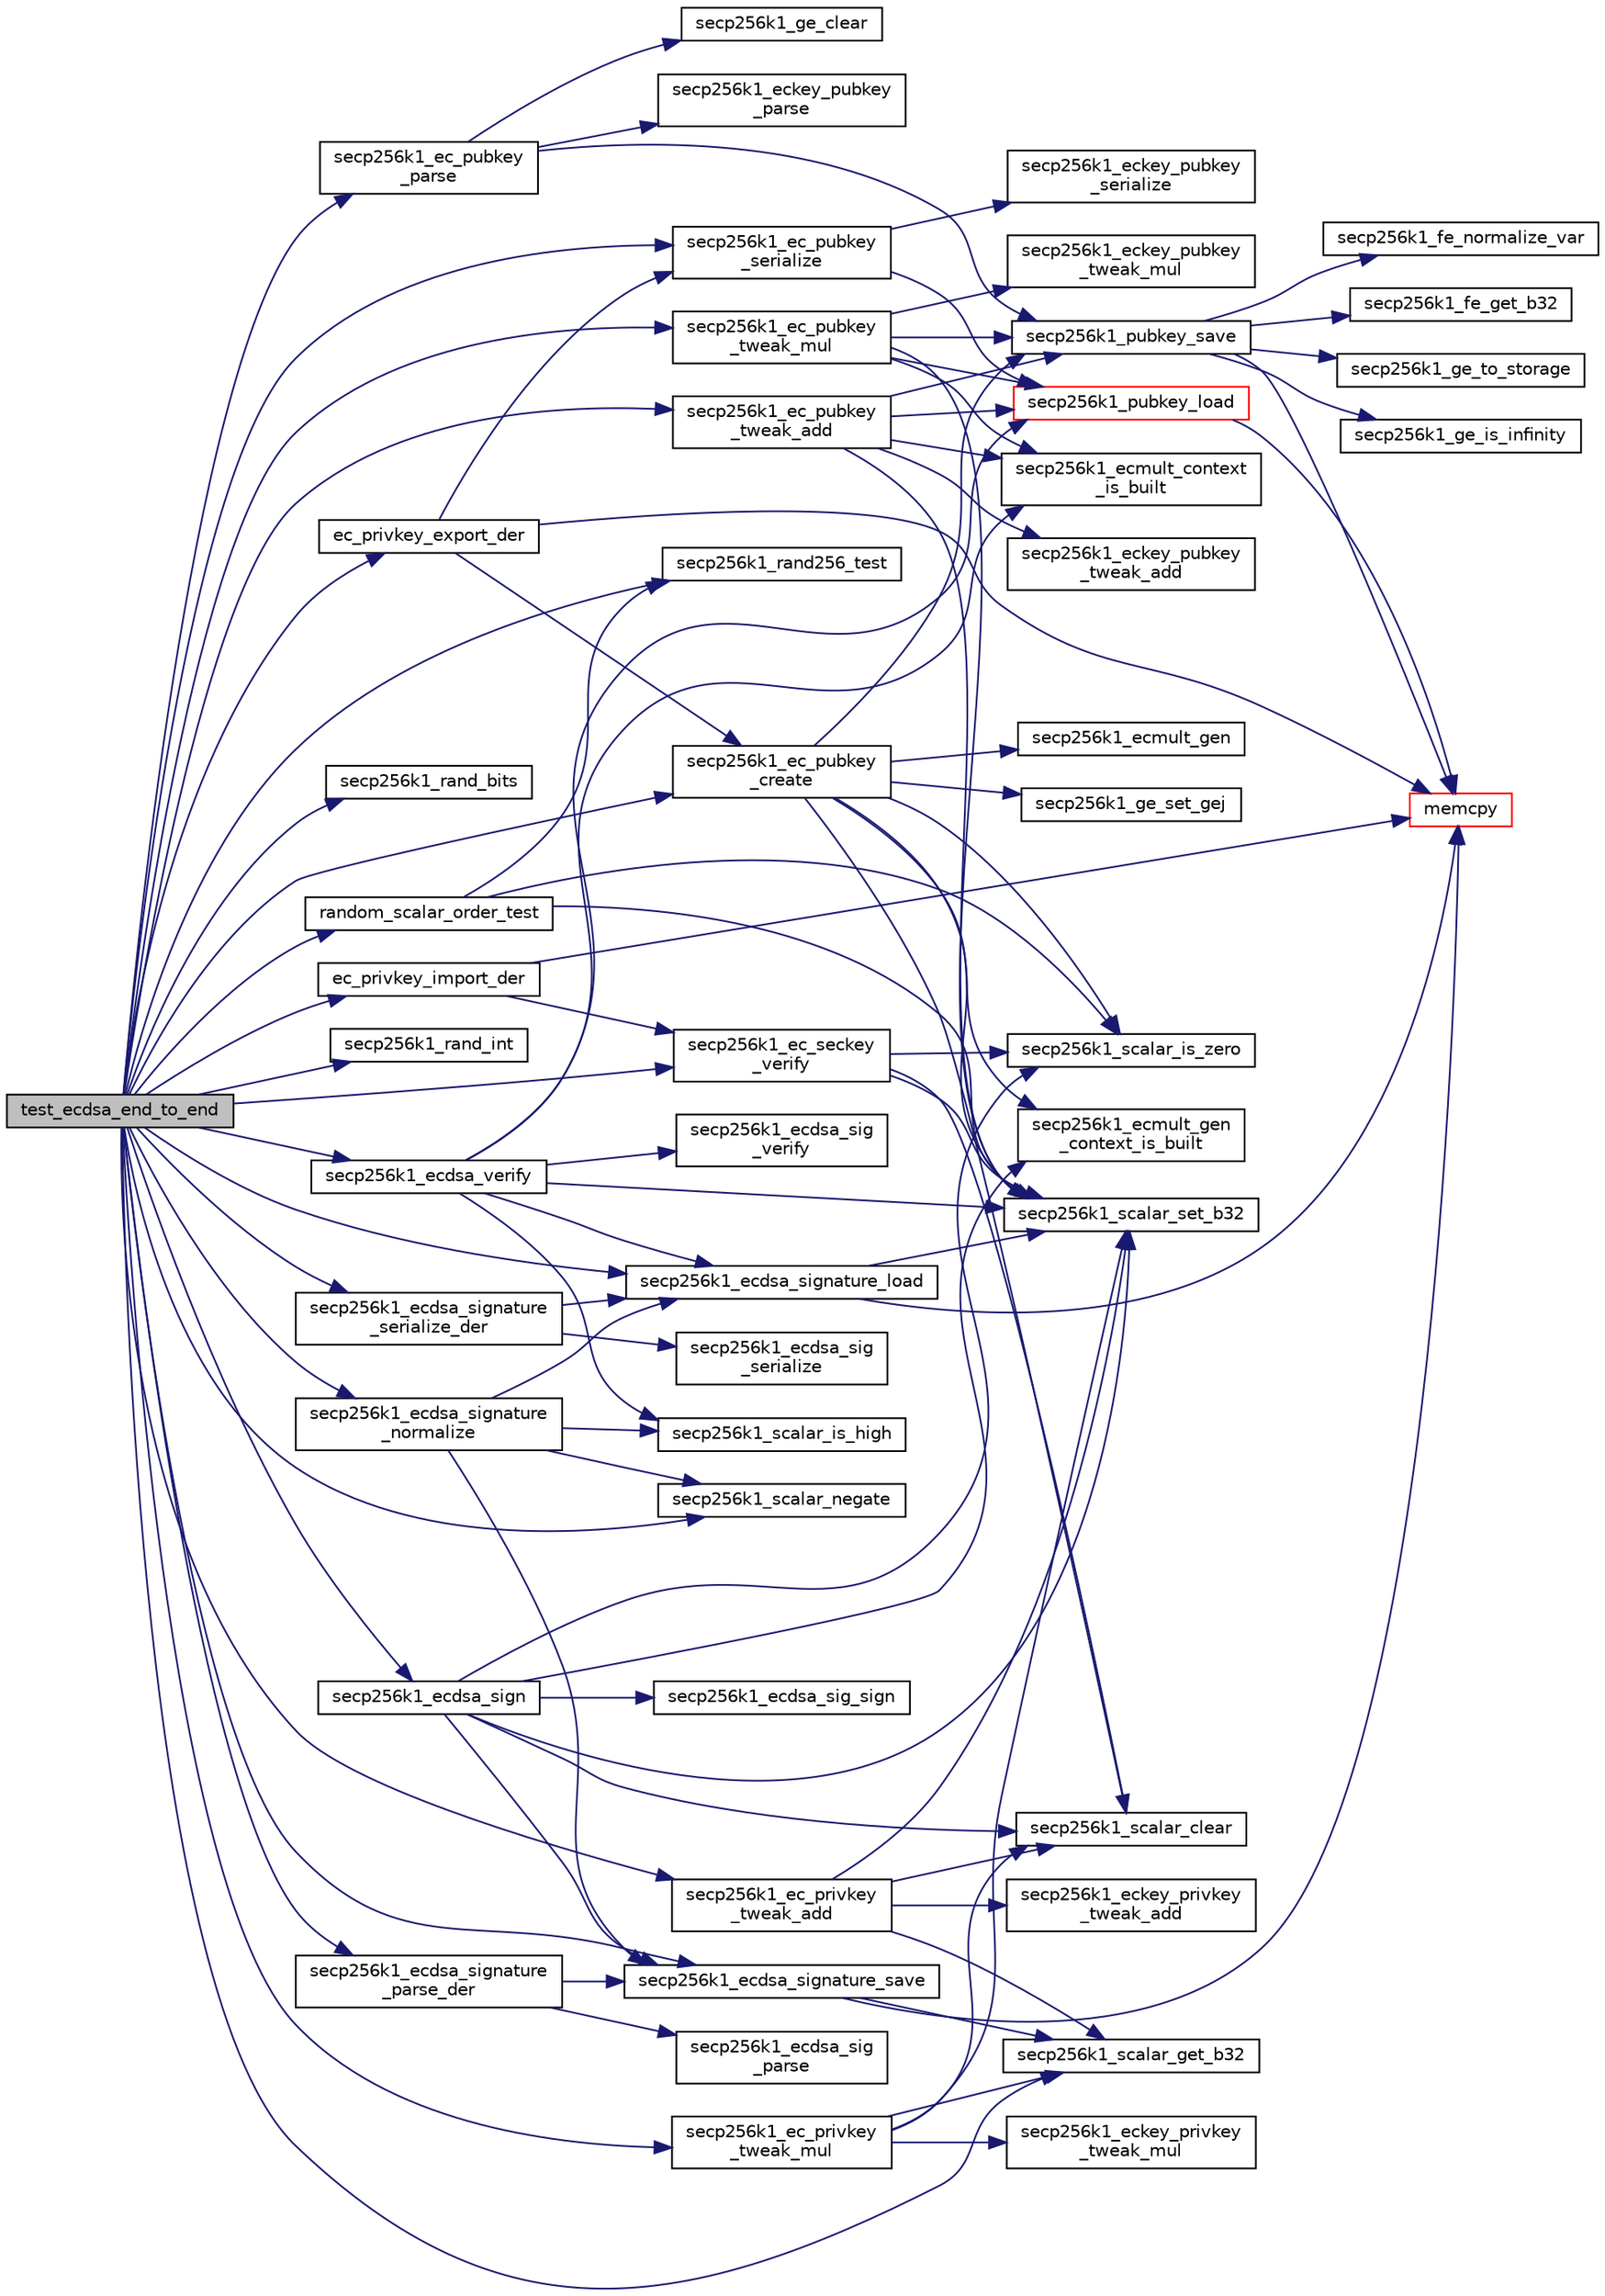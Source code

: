 digraph "test_ecdsa_end_to_end"
{
  edge [fontname="Helvetica",fontsize="10",labelfontname="Helvetica",labelfontsize="10"];
  node [fontname="Helvetica",fontsize="10",shape=record];
  rankdir="LR";
  Node1570 [label="test_ecdsa_end_to_end",height=0.2,width=0.4,color="black", fillcolor="grey75", style="filled", fontcolor="black"];
  Node1570 -> Node1571 [color="midnightblue",fontsize="10",style="solid",fontname="Helvetica"];
  Node1571 [label="random_scalar_order_test",height=0.2,width=0.4,color="black", fillcolor="white", style="filled",URL="$d5/d7f/tests_8c.html#a51e09e6745e0afdb0d596ee0f4b3c3f7"];
  Node1571 -> Node1572 [color="midnightblue",fontsize="10",style="solid",fontname="Helvetica"];
  Node1572 [label="secp256k1_rand256_test",height=0.2,width=0.4,color="black", fillcolor="white", style="filled",URL="$dd/d0b/testrand_8h.html#ac7dd7cc19d5d0ae9b50791656b57af7b",tooltip="Generate a pseudorandom 32-byte array with long sequences of zero and one bits. "];
  Node1571 -> Node1573 [color="midnightblue",fontsize="10",style="solid",fontname="Helvetica"];
  Node1573 [label="secp256k1_scalar_set_b32",height=0.2,width=0.4,color="black", fillcolor="white", style="filled",URL="$db/d94/scalar_8h.html#a25cc2d45ae1d1765d07c3313cdf46fa0",tooltip="Set a scalar from a big endian byte array. "];
  Node1571 -> Node1574 [color="midnightblue",fontsize="10",style="solid",fontname="Helvetica"];
  Node1574 [label="secp256k1_scalar_is_zero",height=0.2,width=0.4,color="black", fillcolor="white", style="filled",URL="$db/d94/scalar_8h.html#a3f0ac84fe49a1c1f51212582a2c149d4",tooltip="Check whether a scalar equals zero. "];
  Node1570 -> Node1575 [color="midnightblue",fontsize="10",style="solid",fontname="Helvetica"];
  Node1575 [label="secp256k1_scalar_get_b32",height=0.2,width=0.4,color="black", fillcolor="white", style="filled",URL="$db/d94/scalar_8h.html#a4fa08f8af5a23f505b44c9ef1bec1831",tooltip="Convert a scalar to a byte array. "];
  Node1570 -> Node1576 [color="midnightblue",fontsize="10",style="solid",fontname="Helvetica"];
  Node1576 [label="secp256k1_ec_seckey\l_verify",height=0.2,width=0.4,color="black", fillcolor="white", style="filled",URL="$d7/dd3/secp256k1_8h.html#a366f922fc0c787351e82ff8e3a95f652",tooltip="Verify an ECDSA secret key. "];
  Node1576 -> Node1573 [color="midnightblue",fontsize="10",style="solid",fontname="Helvetica"];
  Node1576 -> Node1574 [color="midnightblue",fontsize="10",style="solid",fontname="Helvetica"];
  Node1576 -> Node1577 [color="midnightblue",fontsize="10",style="solid",fontname="Helvetica"];
  Node1577 [label="secp256k1_scalar_clear",height=0.2,width=0.4,color="black", fillcolor="white", style="filled",URL="$db/d94/scalar_8h.html#ad8fb9bc2a828903963bf37806d8edd11",tooltip="Clear a scalar to prevent the leak of sensitive data. "];
  Node1570 -> Node1578 [color="midnightblue",fontsize="10",style="solid",fontname="Helvetica"];
  Node1578 [label="secp256k1_ec_pubkey\l_create",height=0.2,width=0.4,color="black", fillcolor="white", style="filled",URL="$d7/dd3/secp256k1_8h.html#a7438071aa8a6dc4697abe4f4659f2161",tooltip="Compute the public key for a secret key. "];
  Node1578 -> Node1579 [color="midnightblue",fontsize="10",style="solid",fontname="Helvetica"];
  Node1579 [label="secp256k1_ecmult_gen\l_context_is_built",height=0.2,width=0.4,color="black", fillcolor="white", style="filled",URL="$d6/d76/ecmult__gen_8h.html#a9a40662d6ed2cbab43dbddc25f570f97"];
  Node1578 -> Node1573 [color="midnightblue",fontsize="10",style="solid",fontname="Helvetica"];
  Node1578 -> Node1574 [color="midnightblue",fontsize="10",style="solid",fontname="Helvetica"];
  Node1578 -> Node1580 [color="midnightblue",fontsize="10",style="solid",fontname="Helvetica"];
  Node1580 [label="secp256k1_ecmult_gen",height=0.2,width=0.4,color="black", fillcolor="white", style="filled",URL="$d6/d76/ecmult__gen_8h.html#a5ed744c720cbb0a397c8d4c42c637f24",tooltip="Multiply with the generator: R = a*G. "];
  Node1578 -> Node1581 [color="midnightblue",fontsize="10",style="solid",fontname="Helvetica"];
  Node1581 [label="secp256k1_ge_set_gej",height=0.2,width=0.4,color="black", fillcolor="white", style="filled",URL="$d9/dd1/group_8h.html#aa511eebf8cd7419763f06555ed4fb62d",tooltip="Set a group element equal to another which is given in jacobian coordinates. "];
  Node1578 -> Node1582 [color="midnightblue",fontsize="10",style="solid",fontname="Helvetica"];
  Node1582 [label="secp256k1_pubkey_save",height=0.2,width=0.4,color="black", fillcolor="white", style="filled",URL="$d1/d8c/secp256k1_8c.html#aa061c9c5c861017bef990e5c4653e0f4"];
  Node1582 -> Node1583 [color="midnightblue",fontsize="10",style="solid",fontname="Helvetica"];
  Node1583 [label="secp256k1_ge_to_storage",height=0.2,width=0.4,color="black", fillcolor="white", style="filled",URL="$d9/dd1/group_8h.html#ad6499ae629f998e50d8614869ee3c67f",tooltip="Convert a group element to the storage type. "];
  Node1582 -> Node1584 [color="midnightblue",fontsize="10",style="solid",fontname="Helvetica"];
  Node1584 [label="memcpy",height=0.2,width=0.4,color="red", fillcolor="white", style="filled",URL="$d5/d9f/glibc__compat_8cpp.html#a0f46826ab0466591e136db24394923cf"];
  Node1582 -> Node1587 [color="midnightblue",fontsize="10",style="solid",fontname="Helvetica"];
  Node1587 [label="secp256k1_ge_is_infinity",height=0.2,width=0.4,color="black", fillcolor="white", style="filled",URL="$d9/dd1/group_8h.html#ac83592db46af97faf7ba9b9a39a1f6ff",tooltip="Check whether a group element is the point at infinity. "];
  Node1582 -> Node1588 [color="midnightblue",fontsize="10",style="solid",fontname="Helvetica"];
  Node1588 [label="secp256k1_fe_normalize_var",height=0.2,width=0.4,color="black", fillcolor="white", style="filled",URL="$d5/d5a/field_8h.html#a2d45c987537eadb2923c93aa3af9db71",tooltip="Normalize a field element, without constant-time guarantee. "];
  Node1582 -> Node1589 [color="midnightblue",fontsize="10",style="solid",fontname="Helvetica"];
  Node1589 [label="secp256k1_fe_get_b32",height=0.2,width=0.4,color="black", fillcolor="white", style="filled",URL="$d5/d5a/field_8h.html#abb1017649be14b9ac1823be3c573e542",tooltip="Convert a field element to a 32-byte big endian value. "];
  Node1578 -> Node1577 [color="midnightblue",fontsize="10",style="solid",fontname="Helvetica"];
  Node1570 -> Node1590 [color="midnightblue",fontsize="10",style="solid",fontname="Helvetica"];
  Node1590 [label="secp256k1_ec_pubkey\l_serialize",height=0.2,width=0.4,color="black", fillcolor="white", style="filled",URL="$d7/dd3/secp256k1_8h.html#a34977bf00322e510e881160c421836d7",tooltip="Serialize a pubkey object into a serialized byte sequence. "];
  Node1590 -> Node1591 [color="midnightblue",fontsize="10",style="solid",fontname="Helvetica"];
  Node1591 [label="secp256k1_pubkey_load",height=0.2,width=0.4,color="red", fillcolor="white", style="filled",URL="$d1/d8c/secp256k1_8c.html#a9966ec041e71010d1593ae2211ffb843"];
  Node1591 -> Node1584 [color="midnightblue",fontsize="10",style="solid",fontname="Helvetica"];
  Node1590 -> Node1596 [color="midnightblue",fontsize="10",style="solid",fontname="Helvetica"];
  Node1596 [label="secp256k1_eckey_pubkey\l_serialize",height=0.2,width=0.4,color="black", fillcolor="white", style="filled",URL="$da/dff/eckey_8h.html#ae1f52342d70928f16c8e606da59e6aa6"];
  Node1570 -> Node1597 [color="midnightblue",fontsize="10",style="solid",fontname="Helvetica"];
  Node1597 [label="secp256k1_rand_bits",height=0.2,width=0.4,color="black", fillcolor="white", style="filled",URL="$dd/d0b/testrand_8h.html#a70a3e97a30b94a77f4a59807ba01e6ba",tooltip="Generate a pseudorandom number in the range [0..2**bits-1]. "];
  Node1570 -> Node1598 [color="midnightblue",fontsize="10",style="solid",fontname="Helvetica"];
  Node1598 [label="secp256k1_ec_pubkey\l_parse",height=0.2,width=0.4,color="black", fillcolor="white", style="filled",URL="$d7/dd3/secp256k1_8h.html#a4e5dc8952c9a7e791376505ef2023ca1",tooltip="Parse a variable-length public key into the pubkey object. "];
  Node1598 -> Node1599 [color="midnightblue",fontsize="10",style="solid",fontname="Helvetica"];
  Node1599 [label="secp256k1_eckey_pubkey\l_parse",height=0.2,width=0.4,color="black", fillcolor="white", style="filled",URL="$da/dff/eckey_8h.html#ae0cdb1eef2dc770d70aac0ad50a35e9a"];
  Node1598 -> Node1582 [color="midnightblue",fontsize="10",style="solid",fontname="Helvetica"];
  Node1598 -> Node1600 [color="midnightblue",fontsize="10",style="solid",fontname="Helvetica"];
  Node1600 [label="secp256k1_ge_clear",height=0.2,width=0.4,color="black", fillcolor="white", style="filled",URL="$d9/dd1/group_8h.html#a34793cf48794f089bb28597d1a9f23b2",tooltip="Clear a secp256k1_ge to prevent leaking sensitive information. "];
  Node1570 -> Node1601 [color="midnightblue",fontsize="10",style="solid",fontname="Helvetica"];
  Node1601 [label="ec_privkey_export_der",height=0.2,width=0.4,color="black", fillcolor="white", style="filled",URL="$d1/dbc/key_8cpp.html#a8cafc8a5eaf9a41f141e31d7c42ed7b9"];
  Node1601 -> Node1578 [color="midnightblue",fontsize="10",style="solid",fontname="Helvetica"];
  Node1601 -> Node1584 [color="midnightblue",fontsize="10",style="solid",fontname="Helvetica"];
  Node1601 -> Node1590 [color="midnightblue",fontsize="10",style="solid",fontname="Helvetica"];
  Node1570 -> Node1602 [color="midnightblue",fontsize="10",style="solid",fontname="Helvetica"];
  Node1602 [label="ec_privkey_import_der",height=0.2,width=0.4,color="black", fillcolor="white", style="filled",URL="$d1/dbc/key_8cpp.html#a4b55d97662f6589a6319c363469c501e",tooltip="These functions are taken from the libsecp256k1 distribution and are very ugly. "];
  Node1602 -> Node1584 [color="midnightblue",fontsize="10",style="solid",fontname="Helvetica"];
  Node1602 -> Node1576 [color="midnightblue",fontsize="10",style="solid",fontname="Helvetica"];
  Node1570 -> Node1603 [color="midnightblue",fontsize="10",style="solid",fontname="Helvetica"];
  Node1603 [label="secp256k1_rand_int",height=0.2,width=0.4,color="black", fillcolor="white", style="filled",URL="$dd/d0b/testrand_8h.html#a2e2064cdf87588f68f4ba3131f5d9353",tooltip="Generate a pseudorandom number in the range [0..range-1]. "];
  Node1570 -> Node1572 [color="midnightblue",fontsize="10",style="solid",fontname="Helvetica"];
  Node1570 -> Node1604 [color="midnightblue",fontsize="10",style="solid",fontname="Helvetica"];
  Node1604 [label="secp256k1_ec_privkey\l_tweak_add",height=0.2,width=0.4,color="black", fillcolor="white", style="filled",URL="$d7/dd3/secp256k1_8h.html#a0f9125cd8c970342ec5118f7bfacc0c5",tooltip="Tweak a private key by adding tweak to it. "];
  Node1604 -> Node1573 [color="midnightblue",fontsize="10",style="solid",fontname="Helvetica"];
  Node1604 -> Node1605 [color="midnightblue",fontsize="10",style="solid",fontname="Helvetica"];
  Node1605 [label="secp256k1_eckey_privkey\l_tweak_add",height=0.2,width=0.4,color="black", fillcolor="white", style="filled",URL="$da/dff/eckey_8h.html#a1e0abdeb32c835f0ed6f73b8eed56019"];
  Node1604 -> Node1575 [color="midnightblue",fontsize="10",style="solid",fontname="Helvetica"];
  Node1604 -> Node1577 [color="midnightblue",fontsize="10",style="solid",fontname="Helvetica"];
  Node1570 -> Node1606 [color="midnightblue",fontsize="10",style="solid",fontname="Helvetica"];
  Node1606 [label="secp256k1_ec_pubkey\l_tweak_add",height=0.2,width=0.4,color="black", fillcolor="white", style="filled",URL="$d7/dd3/secp256k1_8h.html#a2381cde2a0ee44d90dcfa77e28b5eb79",tooltip="Tweak a public key by adding tweak times the generator to it. "];
  Node1606 -> Node1607 [color="midnightblue",fontsize="10",style="solid",fontname="Helvetica"];
  Node1607 [label="secp256k1_ecmult_context\l_is_built",height=0.2,width=0.4,color="black", fillcolor="white", style="filled",URL="$d2/d94/ecmult_8h.html#aa4f6f213989d3ec35850c40c8f1b313b"];
  Node1606 -> Node1573 [color="midnightblue",fontsize="10",style="solid",fontname="Helvetica"];
  Node1606 -> Node1591 [color="midnightblue",fontsize="10",style="solid",fontname="Helvetica"];
  Node1606 -> Node1608 [color="midnightblue",fontsize="10",style="solid",fontname="Helvetica"];
  Node1608 [label="secp256k1_eckey_pubkey\l_tweak_add",height=0.2,width=0.4,color="black", fillcolor="white", style="filled",URL="$da/dff/eckey_8h.html#a62b92feda0e18c392cb4efdc4036772f"];
  Node1606 -> Node1582 [color="midnightblue",fontsize="10",style="solid",fontname="Helvetica"];
  Node1570 -> Node1609 [color="midnightblue",fontsize="10",style="solid",fontname="Helvetica"];
  Node1609 [label="secp256k1_ec_privkey\l_tweak_mul",height=0.2,width=0.4,color="black", fillcolor="white", style="filled",URL="$d7/dd3/secp256k1_8h.html#abe078cbb6b642d792f123ea67494f7e3",tooltip="Tweak a private key by multiplying it by a tweak. "];
  Node1609 -> Node1573 [color="midnightblue",fontsize="10",style="solid",fontname="Helvetica"];
  Node1609 -> Node1610 [color="midnightblue",fontsize="10",style="solid",fontname="Helvetica"];
  Node1610 [label="secp256k1_eckey_privkey\l_tweak_mul",height=0.2,width=0.4,color="black", fillcolor="white", style="filled",URL="$da/dff/eckey_8h.html#a44d6fea032144d033d49fd5c19f51a95"];
  Node1609 -> Node1575 [color="midnightblue",fontsize="10",style="solid",fontname="Helvetica"];
  Node1609 -> Node1577 [color="midnightblue",fontsize="10",style="solid",fontname="Helvetica"];
  Node1570 -> Node1611 [color="midnightblue",fontsize="10",style="solid",fontname="Helvetica"];
  Node1611 [label="secp256k1_ec_pubkey\l_tweak_mul",height=0.2,width=0.4,color="black", fillcolor="white", style="filled",URL="$d7/dd3/secp256k1_8h.html#a0351b25239f1146573d62477c3b2119a",tooltip="Tweak a public key by multiplying it by a tweak value. "];
  Node1611 -> Node1607 [color="midnightblue",fontsize="10",style="solid",fontname="Helvetica"];
  Node1611 -> Node1573 [color="midnightblue",fontsize="10",style="solid",fontname="Helvetica"];
  Node1611 -> Node1591 [color="midnightblue",fontsize="10",style="solid",fontname="Helvetica"];
  Node1611 -> Node1612 [color="midnightblue",fontsize="10",style="solid",fontname="Helvetica"];
  Node1612 [label="secp256k1_eckey_pubkey\l_tweak_mul",height=0.2,width=0.4,color="black", fillcolor="white", style="filled",URL="$da/dff/eckey_8h.html#a00b21d4a9893fc7446668279a9f94ceb"];
  Node1611 -> Node1582 [color="midnightblue",fontsize="10",style="solid",fontname="Helvetica"];
  Node1570 -> Node1613 [color="midnightblue",fontsize="10",style="solid",fontname="Helvetica"];
  Node1613 [label="secp256k1_ecdsa_sign",height=0.2,width=0.4,color="black", fillcolor="white", style="filled",URL="$d7/dd3/secp256k1_8h.html#a691c048f3a3b4e7f51417c57ec058be7",tooltip="Create an ECDSA signature. "];
  Node1613 -> Node1579 [color="midnightblue",fontsize="10",style="solid",fontname="Helvetica"];
  Node1613 -> Node1573 [color="midnightblue",fontsize="10",style="solid",fontname="Helvetica"];
  Node1613 -> Node1574 [color="midnightblue",fontsize="10",style="solid",fontname="Helvetica"];
  Node1613 -> Node1614 [color="midnightblue",fontsize="10",style="solid",fontname="Helvetica"];
  Node1614 [label="secp256k1_ecdsa_sig_sign",height=0.2,width=0.4,color="black", fillcolor="white", style="filled",URL="$d5/d5d/ecdsa_8h.html#a5bf6905e00ae8571465a52e3165c6e6e"];
  Node1613 -> Node1577 [color="midnightblue",fontsize="10",style="solid",fontname="Helvetica"];
  Node1613 -> Node1615 [color="midnightblue",fontsize="10",style="solid",fontname="Helvetica"];
  Node1615 [label="secp256k1_ecdsa_signature_save",height=0.2,width=0.4,color="black", fillcolor="white", style="filled",URL="$d1/d8c/secp256k1_8c.html#a94e522f94c4819bebf8e854952eb6a8f"];
  Node1615 -> Node1584 [color="midnightblue",fontsize="10",style="solid",fontname="Helvetica"];
  Node1615 -> Node1575 [color="midnightblue",fontsize="10",style="solid",fontname="Helvetica"];
  Node1570 -> Node1616 [color="midnightblue",fontsize="10",style="solid",fontname="Helvetica"];
  Node1616 [label="secp256k1_ecdsa_verify",height=0.2,width=0.4,color="black", fillcolor="white", style="filled",URL="$d7/dd3/secp256k1_8h.html#a41065390f9039c4140ec04999724987d",tooltip="Verify an ECDSA signature. "];
  Node1616 -> Node1607 [color="midnightblue",fontsize="10",style="solid",fontname="Helvetica"];
  Node1616 -> Node1573 [color="midnightblue",fontsize="10",style="solid",fontname="Helvetica"];
  Node1616 -> Node1617 [color="midnightblue",fontsize="10",style="solid",fontname="Helvetica"];
  Node1617 [label="secp256k1_ecdsa_signature_load",height=0.2,width=0.4,color="black", fillcolor="white", style="filled",URL="$d1/d8c/secp256k1_8c.html#af2027241c9dfc85fa5b6a3bb5fe41d18"];
  Node1617 -> Node1584 [color="midnightblue",fontsize="10",style="solid",fontname="Helvetica"];
  Node1617 -> Node1573 [color="midnightblue",fontsize="10",style="solid",fontname="Helvetica"];
  Node1616 -> Node1618 [color="midnightblue",fontsize="10",style="solid",fontname="Helvetica"];
  Node1618 [label="secp256k1_scalar_is_high",height=0.2,width=0.4,color="black", fillcolor="white", style="filled",URL="$db/d94/scalar_8h.html#aab66620cbbe49bec3c7c02f4a1219c05",tooltip="Check whether a scalar is higher than the group order divided by 2. "];
  Node1616 -> Node1591 [color="midnightblue",fontsize="10",style="solid",fontname="Helvetica"];
  Node1616 -> Node1619 [color="midnightblue",fontsize="10",style="solid",fontname="Helvetica"];
  Node1619 [label="secp256k1_ecdsa_sig\l_verify",height=0.2,width=0.4,color="black", fillcolor="white", style="filled",URL="$d5/d5d/ecdsa_8h.html#a6e24b57323f9c38b266c5e28b60c92bd"];
  Node1570 -> Node1620 [color="midnightblue",fontsize="10",style="solid",fontname="Helvetica"];
  Node1620 [label="secp256k1_ecdsa_signature\l_normalize",height=0.2,width=0.4,color="black", fillcolor="white", style="filled",URL="$d7/dd3/secp256k1_8h.html#a93ec36a19229f08acc5ff1ca613ab3a1",tooltip="Convert a signature to a normalized lower-S form. "];
  Node1620 -> Node1617 [color="midnightblue",fontsize="10",style="solid",fontname="Helvetica"];
  Node1620 -> Node1618 [color="midnightblue",fontsize="10",style="solid",fontname="Helvetica"];
  Node1620 -> Node1621 [color="midnightblue",fontsize="10",style="solid",fontname="Helvetica"];
  Node1621 [label="secp256k1_scalar_negate",height=0.2,width=0.4,color="black", fillcolor="white", style="filled",URL="$db/d94/scalar_8h.html#aa3f1c1d4536adf835ee256878c222968",tooltip="Compute the complement of a scalar (modulo the group order). "];
  Node1620 -> Node1615 [color="midnightblue",fontsize="10",style="solid",fontname="Helvetica"];
  Node1570 -> Node1617 [color="midnightblue",fontsize="10",style="solid",fontname="Helvetica"];
  Node1570 -> Node1621 [color="midnightblue",fontsize="10",style="solid",fontname="Helvetica"];
  Node1570 -> Node1615 [color="midnightblue",fontsize="10",style="solid",fontname="Helvetica"];
  Node1570 -> Node1622 [color="midnightblue",fontsize="10",style="solid",fontname="Helvetica"];
  Node1622 [label="secp256k1_ecdsa_signature\l_serialize_der",height=0.2,width=0.4,color="black", fillcolor="white", style="filled",URL="$d7/dd3/secp256k1_8h.html#ac07809ca872ec967ab4d3b1a95eafe0b",tooltip="Serialize an ECDSA signature in DER format. "];
  Node1622 -> Node1617 [color="midnightblue",fontsize="10",style="solid",fontname="Helvetica"];
  Node1622 -> Node1623 [color="midnightblue",fontsize="10",style="solid",fontname="Helvetica"];
  Node1623 [label="secp256k1_ecdsa_sig\l_serialize",height=0.2,width=0.4,color="black", fillcolor="white", style="filled",URL="$d5/d5d/ecdsa_8h.html#a313b6733f5b079162fa15332d4b2ef36"];
  Node1570 -> Node1624 [color="midnightblue",fontsize="10",style="solid",fontname="Helvetica"];
  Node1624 [label="secp256k1_ecdsa_signature\l_parse_der",height=0.2,width=0.4,color="black", fillcolor="white", style="filled",URL="$d7/dd3/secp256k1_8h.html#a57d390dd5baa54855b0cb20628034b90",tooltip="Parse a DER ECDSA signature. "];
  Node1624 -> Node1625 [color="midnightblue",fontsize="10",style="solid",fontname="Helvetica"];
  Node1625 [label="secp256k1_ecdsa_sig\l_parse",height=0.2,width=0.4,color="black", fillcolor="white", style="filled",URL="$d5/d5d/ecdsa_8h.html#aae25c4b1cdf2ccaddc49b42d43cc82a1"];
  Node1624 -> Node1615 [color="midnightblue",fontsize="10",style="solid",fontname="Helvetica"];
}
